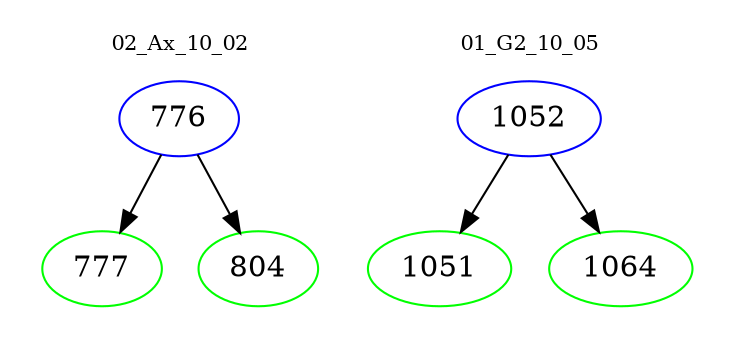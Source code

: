 digraph{
subgraph cluster_0 {
color = white
label = "02_Ax_10_02";
fontsize=10;
T0_776 [label="776", color="blue"]
T0_776 -> T0_777 [color="black"]
T0_777 [label="777", color="green"]
T0_776 -> T0_804 [color="black"]
T0_804 [label="804", color="green"]
}
subgraph cluster_1 {
color = white
label = "01_G2_10_05";
fontsize=10;
T1_1052 [label="1052", color="blue"]
T1_1052 -> T1_1051 [color="black"]
T1_1051 [label="1051", color="green"]
T1_1052 -> T1_1064 [color="black"]
T1_1064 [label="1064", color="green"]
}
}
